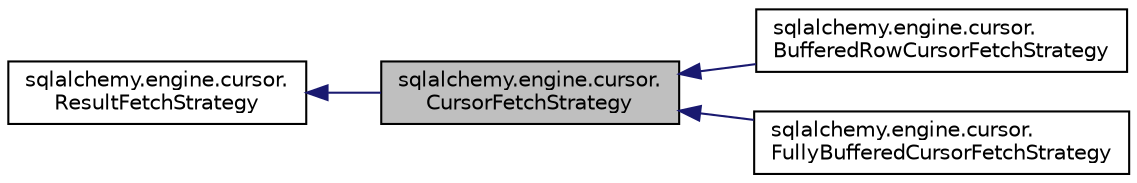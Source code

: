 digraph "sqlalchemy.engine.cursor.CursorFetchStrategy"
{
 // LATEX_PDF_SIZE
  edge [fontname="Helvetica",fontsize="10",labelfontname="Helvetica",labelfontsize="10"];
  node [fontname="Helvetica",fontsize="10",shape=record];
  rankdir="LR";
  Node1 [label="sqlalchemy.engine.cursor.\lCursorFetchStrategy",height=0.2,width=0.4,color="black", fillcolor="grey75", style="filled", fontcolor="black",tooltip=" "];
  Node2 -> Node1 [dir="back",color="midnightblue",fontsize="10",style="solid",fontname="Helvetica"];
  Node2 [label="sqlalchemy.engine.cursor.\lResultFetchStrategy",height=0.2,width=0.4,color="black", fillcolor="white", style="filled",URL="$classsqlalchemy_1_1engine_1_1cursor_1_1ResultFetchStrategy.html",tooltip=" "];
  Node1 -> Node3 [dir="back",color="midnightblue",fontsize="10",style="solid",fontname="Helvetica"];
  Node3 [label="sqlalchemy.engine.cursor.\lBufferedRowCursorFetchStrategy",height=0.2,width=0.4,color="black", fillcolor="white", style="filled",URL="$classsqlalchemy_1_1engine_1_1cursor_1_1BufferedRowCursorFetchStrategy.html",tooltip=" "];
  Node1 -> Node4 [dir="back",color="midnightblue",fontsize="10",style="solid",fontname="Helvetica"];
  Node4 [label="sqlalchemy.engine.cursor.\lFullyBufferedCursorFetchStrategy",height=0.2,width=0.4,color="black", fillcolor="white", style="filled",URL="$classsqlalchemy_1_1engine_1_1cursor_1_1FullyBufferedCursorFetchStrategy.html",tooltip=" "];
}
